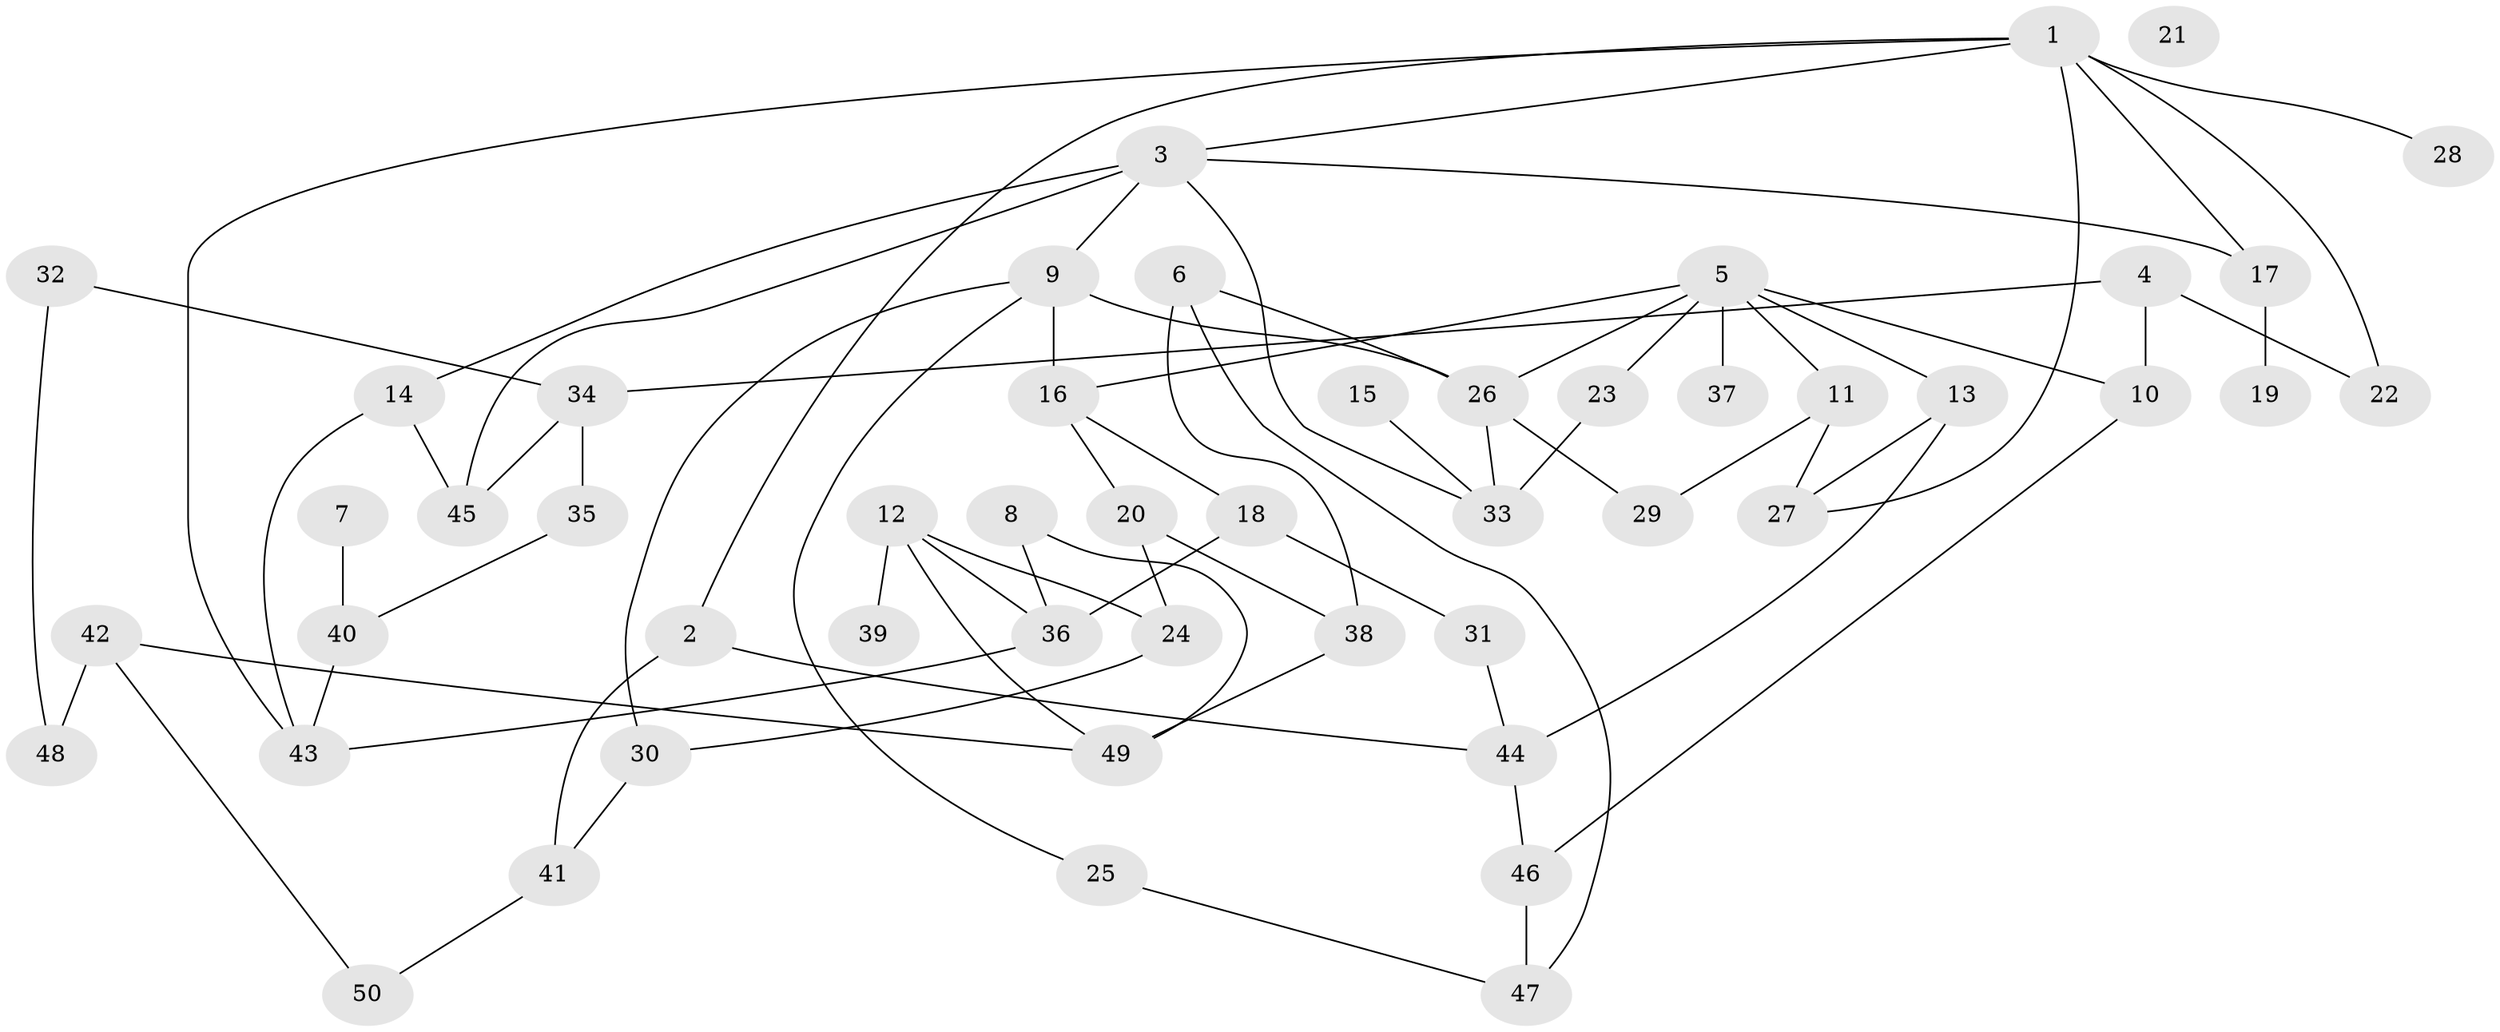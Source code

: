 // Generated by graph-tools (version 1.1) at 2025/12/03/09/25 04:12:59]
// undirected, 50 vertices, 74 edges
graph export_dot {
graph [start="1"]
  node [color=gray90,style=filled];
  1;
  2;
  3;
  4;
  5;
  6;
  7;
  8;
  9;
  10;
  11;
  12;
  13;
  14;
  15;
  16;
  17;
  18;
  19;
  20;
  21;
  22;
  23;
  24;
  25;
  26;
  27;
  28;
  29;
  30;
  31;
  32;
  33;
  34;
  35;
  36;
  37;
  38;
  39;
  40;
  41;
  42;
  43;
  44;
  45;
  46;
  47;
  48;
  49;
  50;
  1 -- 2;
  1 -- 3;
  1 -- 17;
  1 -- 22;
  1 -- 27;
  1 -- 28;
  1 -- 43;
  2 -- 41;
  2 -- 44;
  3 -- 9;
  3 -- 14;
  3 -- 17;
  3 -- 33;
  3 -- 45;
  4 -- 10;
  4 -- 22;
  4 -- 34;
  5 -- 10;
  5 -- 11;
  5 -- 13;
  5 -- 16;
  5 -- 23;
  5 -- 26;
  5 -- 37;
  6 -- 26;
  6 -- 38;
  6 -- 47;
  7 -- 40;
  8 -- 36;
  8 -- 49;
  9 -- 16;
  9 -- 25;
  9 -- 26;
  9 -- 30;
  10 -- 46;
  11 -- 27;
  11 -- 29;
  12 -- 24;
  12 -- 36;
  12 -- 39;
  12 -- 49;
  13 -- 27;
  13 -- 44;
  14 -- 43;
  14 -- 45;
  15 -- 33;
  16 -- 18;
  16 -- 20;
  17 -- 19;
  18 -- 31;
  18 -- 36;
  20 -- 24;
  20 -- 38;
  23 -- 33;
  24 -- 30;
  25 -- 47;
  26 -- 29;
  26 -- 33;
  30 -- 41;
  31 -- 44;
  32 -- 34;
  32 -- 48;
  34 -- 35;
  34 -- 45;
  35 -- 40;
  36 -- 43;
  38 -- 49;
  40 -- 43;
  41 -- 50;
  42 -- 48;
  42 -- 49;
  42 -- 50;
  44 -- 46;
  46 -- 47;
}
